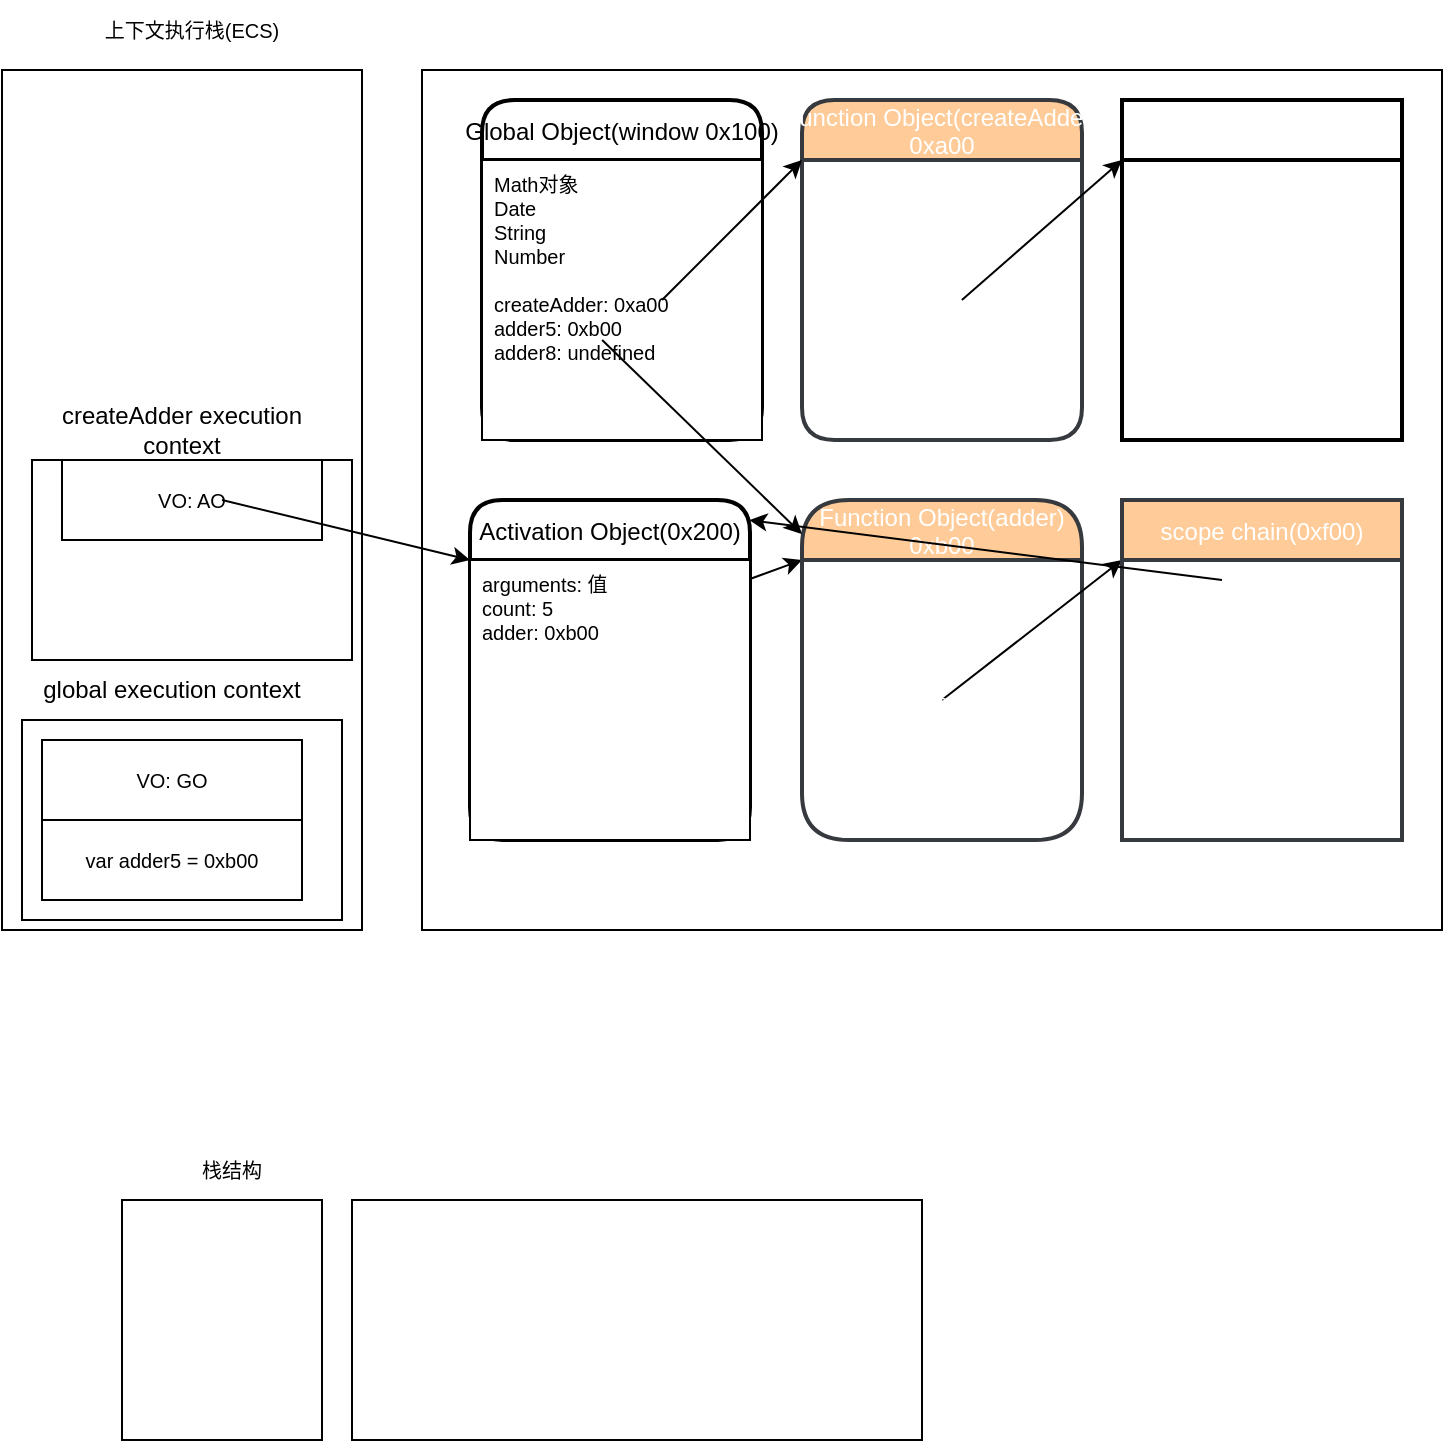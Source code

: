 <mxfile>
    <diagram id="uLGjIXd_daF9JAu25Qmv" name="第一次调用createAdder">
        <mxGraphModel dx="1019" dy="860" grid="1" gridSize="10" guides="1" tooltips="1" connect="1" arrows="1" fold="1" page="1" pageScale="1" pageWidth="827" pageHeight="1169" math="0" shadow="0">
            <root>
                <mxCell id="0"/>
                <mxCell id="1" parent="0"/>
                <mxCell id="2" value="" style="rounded=0;whiteSpace=wrap;html=1;" parent="1" vertex="1">
                    <mxGeometry x="40" y="155" width="180" height="430" as="geometry"/>
                </mxCell>
                <mxCell id="3" value="" style="rounded=0;whiteSpace=wrap;html=1;" parent="1" vertex="1">
                    <mxGeometry x="250" y="155" width="510" height="430" as="geometry"/>
                </mxCell>
                <mxCell id="14" value="Global Object(window 0x100)" style="swimlane;childLayout=stackLayout;horizontal=1;startSize=30;horizontalStack=0;rounded=1;fontSize=12;fontStyle=0;strokeWidth=2;resizeParent=0;resizeLast=1;shadow=0;dashed=0;align=center;arcSize=18;" parent="1" vertex="1">
                    <mxGeometry x="280" y="170" width="140" height="170" as="geometry"/>
                </mxCell>
                <mxCell id="15" value="Math对象&#10;Date&#10;String&#10;Number&#10;&#10;createAdder: 0xa00&#10;adder5: 0xb00&#10;adder8: undefined" style="align=left;spacingLeft=4;fontSize=10;verticalAlign=top;resizable=0;rotatable=0;part=1;" parent="14" vertex="1">
                    <mxGeometry y="30" width="140" height="140" as="geometry"/>
                </mxCell>
                <mxCell id="16" value="上下文执行栈(ECS)" style="text;html=1;align=center;verticalAlign=middle;whiteSpace=wrap;rounded=0;fontSize=10;" parent="1" vertex="1">
                    <mxGeometry x="90" y="120" width="90" height="30" as="geometry"/>
                </mxCell>
                <mxCell id="17" value="" style="rounded=0;whiteSpace=wrap;html=1;fontSize=10;" parent="1" vertex="1">
                    <mxGeometry x="50" y="480" width="160" height="100" as="geometry"/>
                </mxCell>
                <mxCell id="22" value="VO: GO" style="rounded=0;whiteSpace=wrap;html=1;fontSize=10;" parent="1" vertex="1">
                    <mxGeometry x="60" y="490" width="130" height="40" as="geometry"/>
                </mxCell>
                <mxCell id="ojZpSLEChP-QJi4USLrU-22" value="var adder5 = 0xb00" style="rounded=0;whiteSpace=wrap;html=1;fontSize=10;" parent="1" vertex="1">
                    <mxGeometry x="60" y="530" width="130" height="40" as="geometry"/>
                </mxCell>
                <mxCell id="27" value="Function Object(createAdder)&#10;0xa00" style="swimlane;childLayout=stackLayout;horizontal=1;startSize=30;horizontalStack=0;rounded=1;fontSize=12;fontStyle=0;strokeWidth=2;resizeParent=0;resizeLast=1;shadow=0;dashed=0;align=center;fillColor=#ffcc99;strokeColor=#36393d;arcSize=18;fontColor=#FFFFFF;" parent="1" vertex="1">
                    <mxGeometry x="440" y="170" width="140" height="170" as="geometry"/>
                </mxCell>
                <mxCell id="28" value="length&#10;name&#10;...&#10;&#10;&#10;[[scopes]]: 0xf00" style="align=left;strokeColor=none;fillColor=none;spacingLeft=4;fontSize=10;verticalAlign=top;resizable=0;rotatable=0;part=1;fontColor=#FFFFFF;" parent="27" vertex="1">
                    <mxGeometry y="30" width="140" height="140" as="geometry"/>
                </mxCell>
                <mxCell id="53" value="length&#10;name&#10;...&#10;&#10;&#10;[[scopes]]: 0xf00" style="align=left;strokeColor=none;fillColor=none;spacingLeft=4;fontSize=10;verticalAlign=top;resizable=0;rotatable=0;part=1;fontColor=#FFFFFF;" parent="27" vertex="1">
                    <mxGeometry y="170" width="140" as="geometry"/>
                </mxCell>
                <mxCell id="31" value="scope chain(0xf00)" style="swimlane;childLayout=stackLayout;horizontal=1;startSize=30;horizontalStack=0;rounded=1;fontSize=12;fontStyle=0;strokeWidth=2;resizeParent=0;resizeLast=1;shadow=0;dashed=0;align=center;arcSize=0;fontColor=#FFFFFF;" parent="1" vertex="1">
                    <mxGeometry x="600" y="170" width="140" height="170" as="geometry"/>
                </mxCell>
                <mxCell id="32" value="0: GO" style="align=left;strokeColor=none;fillColor=none;spacingLeft=4;fontSize=10;verticalAlign=top;resizable=0;rotatable=0;part=1;fontColor=#FFFFFF;" parent="31" vertex="1">
                    <mxGeometry y="30" width="140" height="140" as="geometry"/>
                </mxCell>
                <mxCell id="35" value="" style="endArrow=classic;html=1;entryX=0;entryY=0;entryDx=0;entryDy=0;exitX=0.643;exitY=0.5;exitDx=0;exitDy=0;exitPerimeter=0;fontColor=#FFFFFF;" parent="1" source="15" target="28" edge="1">
                    <mxGeometry width="50" height="50" relative="1" as="geometry">
                        <mxPoint x="440" y="450" as="sourcePoint"/>
                        <mxPoint x="490" y="400" as="targetPoint"/>
                    </mxGeometry>
                </mxCell>
                <mxCell id="36" value="" style="endArrow=classic;html=1;entryX=0;entryY=0;entryDx=0;entryDy=0;exitX=0.571;exitY=0.5;exitDx=0;exitDy=0;exitPerimeter=0;fontColor=#FFFFFF;" parent="1" source="28" edge="1">
                    <mxGeometry width="50" height="50" relative="1" as="geometry">
                        <mxPoint x="530.02" y="270" as="sourcePoint"/>
                        <mxPoint x="600" y="200" as="targetPoint"/>
                    </mxGeometry>
                </mxCell>
                <mxCell id="37" value="global execution context" style="text;html=1;align=center;verticalAlign=middle;whiteSpace=wrap;rounded=0;" parent="1" vertex="1">
                    <mxGeometry x="50" y="450" width="150" height="30" as="geometry"/>
                </mxCell>
                <mxCell id="39" value="createAdder execution context" style="text;html=1;align=center;verticalAlign=middle;whiteSpace=wrap;rounded=0;" parent="1" vertex="1">
                    <mxGeometry x="50" y="320" width="160" height="30" as="geometry"/>
                </mxCell>
                <mxCell id="40" value="" style="rounded=0;whiteSpace=wrap;html=1;fontSize=10;" parent="1" vertex="1">
                    <mxGeometry x="55" y="350" width="160" height="100" as="geometry"/>
                </mxCell>
                <mxCell id="41" value="VO: AO" style="rounded=0;whiteSpace=wrap;html=1;fontSize=10;" parent="1" vertex="1">
                    <mxGeometry x="70" y="350" width="130" height="40" as="geometry"/>
                </mxCell>
                <mxCell id="42" value="Activation Object(0x200)" style="swimlane;childLayout=stackLayout;horizontal=1;startSize=30;horizontalStack=0;rounded=1;fontSize=12;fontStyle=0;strokeWidth=2;resizeParent=0;resizeLast=1;shadow=0;dashed=0;align=center;arcSize=18;" parent="1" vertex="1">
                    <mxGeometry x="274" y="370" width="140" height="170" as="geometry"/>
                </mxCell>
                <mxCell id="49" value="" style="endArrow=classic;html=1;entryX=0;entryY=0;entryDx=0;entryDy=0;exitX=0.4;exitY=0.286;exitDx=0;exitDy=0;exitPerimeter=0;fontColor=#080808;" parent="42" source="43" edge="1">
                    <mxGeometry width="50" height="50" relative="1" as="geometry">
                        <mxPoint x="96.02" y="100" as="sourcePoint"/>
                        <mxPoint x="166" y="30" as="targetPoint"/>
                    </mxGeometry>
                </mxCell>
                <mxCell id="43" value="arguments: 值&#10;count: 5&#10;adder: 0xb00" style="align=left;spacingLeft=4;fontSize=10;verticalAlign=top;resizable=0;rotatable=0;part=1;" parent="42" vertex="1">
                    <mxGeometry y="30" width="140" height="140" as="geometry"/>
                </mxCell>
                <mxCell id="44" value="Function Object(adder)&#10;0xb00" style="swimlane;childLayout=stackLayout;horizontal=1;startSize=30;horizontalStack=0;rounded=1;fontSize=12;fontStyle=0;strokeWidth=2;resizeParent=0;resizeLast=1;shadow=0;dashed=0;align=center;fillColor=#ffcc99;strokeColor=#36393d;arcSize=26;fontColor=#FFFFFF;" parent="1" vertex="1">
                    <mxGeometry x="440" y="370" width="140" height="170" as="geometry"/>
                </mxCell>
                <mxCell id="48" value="" style="endArrow=classic;html=1;entryX=0;entryY=0;entryDx=0;entryDy=0;exitX=0.571;exitY=0.5;exitDx=0;exitDy=0;exitPerimeter=0;fontColor=#FFFFFF;" parent="44" target="47" edge="1">
                    <mxGeometry width="50" height="50" relative="1" as="geometry">
                        <mxPoint x="70.0" y="100" as="sourcePoint"/>
                        <mxPoint x="150.06" y="30" as="targetPoint"/>
                    </mxGeometry>
                </mxCell>
                <mxCell id="45" value="length&#10;name&#10;...&#10;&#10;&#10;[[scopes]]: 0xf00" style="align=left;strokeColor=none;fillColor=none;spacingLeft=4;fontSize=10;verticalAlign=top;resizable=0;rotatable=0;part=1;fontColor=#FFFFFF;" parent="44" vertex="1">
                    <mxGeometry y="30" width="140" height="140" as="geometry"/>
                </mxCell>
                <mxCell id="46" value="scope chain(0xf00)" style="swimlane;childLayout=stackLayout;horizontal=1;startSize=30;horizontalStack=0;rounded=1;fontSize=12;fontStyle=0;strokeWidth=2;resizeParent=0;resizeLast=1;shadow=0;dashed=0;align=center;fillColor=#ffcc99;strokeColor=#36393d;arcSize=0;fontColor=#FFFFFF;" parent="1" vertex="1">
                    <mxGeometry x="600" y="370" width="140" height="170" as="geometry"/>
                </mxCell>
                <mxCell id="47" value="0: AO: 0x200&#10;1: GO: 0x100" style="align=left;strokeColor=none;fillColor=none;spacingLeft=4;fontSize=10;verticalAlign=top;resizable=0;rotatable=0;part=1;fontColor=#FFFFFF;" parent="46" vertex="1">
                    <mxGeometry y="30" width="140" height="140" as="geometry"/>
                </mxCell>
                <mxCell id="50" value="" style="endArrow=classic;html=1;entryX=0.997;entryY=0.059;entryDx=0;entryDy=0;exitX=0.571;exitY=0.5;exitDx=0;exitDy=0;exitPerimeter=0;entryPerimeter=0;fontColor=#FFFFFF;" parent="1" target="42" edge="1">
                    <mxGeometry width="50" height="50" relative="1" as="geometry">
                        <mxPoint x="650" y="410" as="sourcePoint"/>
                        <mxPoint x="740" y="340" as="targetPoint"/>
                    </mxGeometry>
                </mxCell>
                <mxCell id="51" value="" style="endArrow=classic;html=1;entryX=0;entryY=0;entryDx=0;entryDy=0;exitX=0.4;exitY=0.286;exitDx=0;exitDy=0;exitPerimeter=0;fontColor=#080808;" parent="1" target="43" edge="1">
                    <mxGeometry width="50" height="50" relative="1" as="geometry">
                        <mxPoint x="150" y="370.0" as="sourcePoint"/>
                        <mxPoint x="260" y="329.96" as="targetPoint"/>
                    </mxGeometry>
                </mxCell>
                <mxCell id="52" value="" style="endArrow=classic;html=1;exitX=0.429;exitY=0.643;exitDx=0;exitDy=0;exitPerimeter=0;fontColor=#080808;" parent="1" source="15" target="44" edge="1">
                    <mxGeometry width="50" height="50" relative="1" as="geometry">
                        <mxPoint x="360" y="290" as="sourcePoint"/>
                        <mxPoint x="429.98" y="220" as="targetPoint"/>
                    </mxGeometry>
                </mxCell>
                <mxCell id="54" value="" style="rounded=0;whiteSpace=wrap;html=1;" vertex="1" parent="1">
                    <mxGeometry x="100" y="720" width="100" height="120" as="geometry"/>
                </mxCell>
                <mxCell id="56" value="" style="rounded=0;whiteSpace=wrap;html=1;" vertex="1" parent="1">
                    <mxGeometry x="215" y="720" width="285" height="120" as="geometry"/>
                </mxCell>
                <mxCell id="57" value="栈结构" style="text;html=1;align=center;verticalAlign=middle;whiteSpace=wrap;rounded=0;fontSize=10;" vertex="1" parent="1">
                    <mxGeometry x="110" y="690" width="90" height="30" as="geometry"/>
                </mxCell>
                <mxCell id="58" value="堆结构" style="text;html=1;align=center;verticalAlign=middle;resizable=0;points=[];autosize=1;strokeColor=none;fillColor=none;fontColor=#FFFFFF;" vertex="1" parent="1">
                    <mxGeometry x="325" y="700" width="50" height="20" as="geometry"/>
                </mxCell>
            </root>
        </mxGraphModel>
    </diagram>
    <diagram name="调用createAdder完成" id="d71PNtZi-C5DhMlJVRgf">
        <mxGraphModel dx="786" dy="462" grid="1" gridSize="10" guides="1" tooltips="1" connect="1" arrows="1" fold="1" page="1" pageScale="1" pageWidth="827" pageHeight="1169" math="0" shadow="0">
            <root>
                <mxCell id="Z9lB0SXn3vbgjqZ5-MK4-0"/>
                <mxCell id="Z9lB0SXn3vbgjqZ5-MK4-1" parent="Z9lB0SXn3vbgjqZ5-MK4-0"/>
                <mxCell id="Z9lB0SXn3vbgjqZ5-MK4-2" value="" style="rounded=0;whiteSpace=wrap;html=1;" parent="Z9lB0SXn3vbgjqZ5-MK4-1" vertex="1">
                    <mxGeometry x="40" y="305" width="180" height="430" as="geometry"/>
                </mxCell>
                <mxCell id="Z9lB0SXn3vbgjqZ5-MK4-3" value="" style="rounded=0;whiteSpace=wrap;html=1;fillColor=#f5f5f5;strokeColor=#666666;fontColor=#333333;" parent="Z9lB0SXn3vbgjqZ5-MK4-1" vertex="1">
                    <mxGeometry x="250" y="155" width="510" height="605" as="geometry"/>
                </mxCell>
                <mxCell id="Z9lB0SXn3vbgjqZ5-MK4-4" value="Global Object(window 0x100)" style="swimlane;childLayout=stackLayout;horizontal=1;startSize=30;horizontalStack=0;rounded=1;fontSize=12;fontStyle=0;strokeWidth=2;resizeParent=0;resizeLast=1;shadow=0;dashed=0;align=center;fillColor=#ffcc99;strokeColor=#36393d;arcSize=18;" parent="Z9lB0SXn3vbgjqZ5-MK4-1" vertex="1">
                    <mxGeometry x="280" y="170" width="140" height="170" as="geometry"/>
                </mxCell>
                <mxCell id="Z9lB0SXn3vbgjqZ5-MK4-5" value="Math对象&#10;Date&#10;String&#10;Number&#10;&#10;createAdder: 0xa00&#10;adder5: 0xb00&#10;adder8: undefined" style="align=left;strokeColor=none;fillColor=none;spacingLeft=4;fontSize=10;verticalAlign=top;resizable=0;rotatable=0;part=1;" parent="Z9lB0SXn3vbgjqZ5-MK4-4" vertex="1">
                    <mxGeometry y="30" width="140" height="140" as="geometry"/>
                </mxCell>
                <mxCell id="Z9lB0SXn3vbgjqZ5-MK4-6" value="上下文执行栈(ECS)" style="text;html=1;strokeColor=none;fillColor=none;align=center;verticalAlign=middle;whiteSpace=wrap;rounded=0;fontSize=10;" parent="Z9lB0SXn3vbgjqZ5-MK4-1" vertex="1">
                    <mxGeometry x="90" y="270" width="90" height="30" as="geometry"/>
                </mxCell>
                <mxCell id="Z9lB0SXn3vbgjqZ5-MK4-7" value="" style="rounded=0;whiteSpace=wrap;html=1;fontSize=10;" parent="Z9lB0SXn3vbgjqZ5-MK4-1" vertex="1">
                    <mxGeometry x="50" y="630" width="160" height="100" as="geometry"/>
                </mxCell>
                <mxCell id="Z9lB0SXn3vbgjqZ5-MK4-8" value="VO: GO" style="rounded=0;whiteSpace=wrap;html=1;fontSize=10;fillColor=#dae8fc;strokeColor=#6c8ebf;" parent="Z9lB0SXn3vbgjqZ5-MK4-1" vertex="1">
                    <mxGeometry x="60" y="640" width="130" height="40" as="geometry"/>
                </mxCell>
                <mxCell id="Z9lB0SXn3vbgjqZ5-MK4-9" value="var adder5 = 0xb00" style="rounded=0;whiteSpace=wrap;html=1;fontSize=10;fillColor=#d5e8d4;strokeColor=#82b366;" parent="Z9lB0SXn3vbgjqZ5-MK4-1" vertex="1">
                    <mxGeometry x="60" y="680" width="130" height="40" as="geometry"/>
                </mxCell>
                <mxCell id="Z9lB0SXn3vbgjqZ5-MK4-10" value="Function Object(createAdder)&#10;0xa00" style="swimlane;childLayout=stackLayout;horizontal=1;startSize=30;horizontalStack=0;rounded=1;fontSize=12;fontStyle=0;strokeWidth=2;resizeParent=0;resizeLast=1;shadow=0;dashed=0;align=center;fillColor=#ffcc99;strokeColor=#36393d;arcSize=18;" parent="Z9lB0SXn3vbgjqZ5-MK4-1" vertex="1">
                    <mxGeometry x="440" y="170" width="140" height="170" as="geometry"/>
                </mxCell>
                <mxCell id="Z9lB0SXn3vbgjqZ5-MK4-11" value="length&#10;name&#10;...&#10;&#10;&#10;[[scopes]]: 0xf00" style="align=left;strokeColor=none;fillColor=none;spacingLeft=4;fontSize=10;verticalAlign=top;resizable=0;rotatable=0;part=1;" parent="Z9lB0SXn3vbgjqZ5-MK4-10" vertex="1">
                    <mxGeometry y="30" width="140" height="140" as="geometry"/>
                </mxCell>
                <mxCell id="Z9lB0SXn3vbgjqZ5-MK4-12" value="scope chain(0xf00)" style="swimlane;childLayout=stackLayout;horizontal=1;startSize=30;horizontalStack=0;rounded=1;fontSize=12;fontStyle=0;strokeWidth=2;resizeParent=0;resizeLast=1;shadow=0;dashed=0;align=center;fillColor=#ffcc99;strokeColor=#36393d;arcSize=0;" parent="Z9lB0SXn3vbgjqZ5-MK4-1" vertex="1">
                    <mxGeometry x="600" y="170" width="140" height="170" as="geometry"/>
                </mxCell>
                <mxCell id="Z9lB0SXn3vbgjqZ5-MK4-13" value="0: GO" style="align=left;strokeColor=none;fillColor=none;spacingLeft=4;fontSize=10;verticalAlign=top;resizable=0;rotatable=0;part=1;" parent="Z9lB0SXn3vbgjqZ5-MK4-12" vertex="1">
                    <mxGeometry y="30" width="140" height="140" as="geometry"/>
                </mxCell>
                <mxCell id="Z9lB0SXn3vbgjqZ5-MK4-14" value="" style="endArrow=classic;html=1;entryX=0;entryY=0;entryDx=0;entryDy=0;exitX=0.643;exitY=0.5;exitDx=0;exitDy=0;exitPerimeter=0;" parent="Z9lB0SXn3vbgjqZ5-MK4-1" source="Z9lB0SXn3vbgjqZ5-MK4-5" target="Z9lB0SXn3vbgjqZ5-MK4-11" edge="1">
                    <mxGeometry width="50" height="50" relative="1" as="geometry">
                        <mxPoint x="440" y="450" as="sourcePoint"/>
                        <mxPoint x="490" y="400" as="targetPoint"/>
                    </mxGeometry>
                </mxCell>
                <mxCell id="Z9lB0SXn3vbgjqZ5-MK4-15" value="" style="endArrow=classic;html=1;entryX=0;entryY=0;entryDx=0;entryDy=0;exitX=0.571;exitY=0.5;exitDx=0;exitDy=0;exitPerimeter=0;" parent="Z9lB0SXn3vbgjqZ5-MK4-1" source="Z9lB0SXn3vbgjqZ5-MK4-11" edge="1">
                    <mxGeometry width="50" height="50" relative="1" as="geometry">
                        <mxPoint x="530.02" y="270" as="sourcePoint"/>
                        <mxPoint x="600" y="200" as="targetPoint"/>
                    </mxGeometry>
                </mxCell>
                <mxCell id="Z9lB0SXn3vbgjqZ5-MK4-16" value="global execution context" style="text;html=1;strokeColor=none;fillColor=none;align=center;verticalAlign=middle;whiteSpace=wrap;rounded=0;" parent="Z9lB0SXn3vbgjqZ5-MK4-1" vertex="1">
                    <mxGeometry x="50" y="600" width="150" height="30" as="geometry"/>
                </mxCell>
                <mxCell id="Z9lB0SXn3vbgjqZ5-MK4-20" value="Activation Object(0x200)" style="swimlane;childLayout=stackLayout;horizontal=1;startSize=30;horizontalStack=0;rounded=1;fontSize=12;fontStyle=0;strokeWidth=2;resizeParent=0;resizeLast=1;shadow=0;dashed=0;align=center;fillColor=#ffcc99;strokeColor=#36393d;arcSize=18;" parent="Z9lB0SXn3vbgjqZ5-MK4-1" vertex="1">
                    <mxGeometry x="274" y="370" width="140" height="170" as="geometry"/>
                </mxCell>
                <mxCell id="Z9lB0SXn3vbgjqZ5-MK4-21" value="" style="endArrow=classic;html=1;entryX=0;entryY=0;entryDx=0;entryDy=0;exitX=0.4;exitY=0.286;exitDx=0;exitDy=0;exitPerimeter=0;" parent="Z9lB0SXn3vbgjqZ5-MK4-20" source="Z9lB0SXn3vbgjqZ5-MK4-22" edge="1">
                    <mxGeometry width="50" height="50" relative="1" as="geometry">
                        <mxPoint x="96.02" y="100" as="sourcePoint"/>
                        <mxPoint x="166" y="30" as="targetPoint"/>
                    </mxGeometry>
                </mxCell>
                <mxCell id="Z9lB0SXn3vbgjqZ5-MK4-22" value="arguments: 值&#10;count: 5&#10;adder: 0xb00" style="align=left;strokeColor=none;fillColor=none;spacingLeft=4;fontSize=10;verticalAlign=top;resizable=0;rotatable=0;part=1;" parent="Z9lB0SXn3vbgjqZ5-MK4-20" vertex="1">
                    <mxGeometry y="30" width="140" height="140" as="geometry"/>
                </mxCell>
                <mxCell id="Z9lB0SXn3vbgjqZ5-MK4-23" value="Function Object(adder)&#10;0xb00" style="swimlane;childLayout=stackLayout;horizontal=1;startSize=30;horizontalStack=0;rounded=1;fontSize=12;fontStyle=0;strokeWidth=2;resizeParent=0;resizeLast=1;shadow=0;dashed=0;align=center;fillColor=#ffcc99;strokeColor=#36393d;arcSize=26;" parent="Z9lB0SXn3vbgjqZ5-MK4-1" vertex="1">
                    <mxGeometry x="440" y="370" width="140" height="170" as="geometry"/>
                </mxCell>
                <mxCell id="Z9lB0SXn3vbgjqZ5-MK4-24" value="" style="endArrow=classic;html=1;entryX=0;entryY=0;entryDx=0;entryDy=0;exitX=0.571;exitY=0.5;exitDx=0;exitDy=0;exitPerimeter=0;" parent="Z9lB0SXn3vbgjqZ5-MK4-23" target="Z9lB0SXn3vbgjqZ5-MK4-27" edge="1">
                    <mxGeometry width="50" height="50" relative="1" as="geometry">
                        <mxPoint x="70.0" y="100" as="sourcePoint"/>
                        <mxPoint x="150.06" y="30" as="targetPoint"/>
                    </mxGeometry>
                </mxCell>
                <mxCell id="Z9lB0SXn3vbgjqZ5-MK4-25" value="length&#10;name&#10;...&#10;&#10;&#10;[[scopes]]: 0xf00" style="align=left;strokeColor=none;fillColor=none;spacingLeft=4;fontSize=10;verticalAlign=top;resizable=0;rotatable=0;part=1;" parent="Z9lB0SXn3vbgjqZ5-MK4-23" vertex="1">
                    <mxGeometry y="30" width="140" height="140" as="geometry"/>
                </mxCell>
                <mxCell id="Z9lB0SXn3vbgjqZ5-MK4-26" value="scope chain(0xf00)" style="swimlane;childLayout=stackLayout;horizontal=1;startSize=30;horizontalStack=0;rounded=1;fontSize=12;fontStyle=0;strokeWidth=2;resizeParent=0;resizeLast=1;shadow=0;dashed=0;align=center;fillColor=#ffcc99;strokeColor=#36393d;arcSize=0;" parent="Z9lB0SXn3vbgjqZ5-MK4-1" vertex="1">
                    <mxGeometry x="600" y="370" width="140" height="170" as="geometry"/>
                </mxCell>
                <mxCell id="Z9lB0SXn3vbgjqZ5-MK4-27" value="0: AO: 0x200&#10;1: GO: 0x100" style="align=left;strokeColor=none;fillColor=none;spacingLeft=4;fontSize=10;verticalAlign=top;resizable=0;rotatable=0;part=1;" parent="Z9lB0SXn3vbgjqZ5-MK4-26" vertex="1">
                    <mxGeometry y="30" width="140" height="140" as="geometry"/>
                </mxCell>
                <mxCell id="Z9lB0SXn3vbgjqZ5-MK4-28" value="" style="endArrow=classic;html=1;entryX=0.997;entryY=0.059;entryDx=0;entryDy=0;exitX=0.571;exitY=0.5;exitDx=0;exitDy=0;exitPerimeter=0;entryPerimeter=0;" parent="Z9lB0SXn3vbgjqZ5-MK4-1" target="Z9lB0SXn3vbgjqZ5-MK4-20" edge="1">
                    <mxGeometry width="50" height="50" relative="1" as="geometry">
                        <mxPoint x="650" y="410" as="sourcePoint"/>
                        <mxPoint x="740" y="340" as="targetPoint"/>
                    </mxGeometry>
                </mxCell>
                <mxCell id="Z9lB0SXn3vbgjqZ5-MK4-30" value="" style="endArrow=classic;html=1;exitX=0.429;exitY=0.643;exitDx=0;exitDy=0;exitPerimeter=0;" parent="Z9lB0SXn3vbgjqZ5-MK4-1" source="Z9lB0SXn3vbgjqZ5-MK4-5" target="Z9lB0SXn3vbgjqZ5-MK4-23" edge="1">
                    <mxGeometry width="50" height="50" relative="1" as="geometry">
                        <mxPoint x="360" y="290" as="sourcePoint"/>
                        <mxPoint x="429.98" y="220" as="targetPoint"/>
                    </mxGeometry>
                </mxCell>
                <mxCell id="Z9lB0SXn3vbgjqZ5-MK4-31" value="" style="rounded=0;whiteSpace=wrap;html=1;fontSize=10;" parent="Z9lB0SXn3vbgjqZ5-MK4-1" vertex="1">
                    <mxGeometry x="55" y="490" width="160" height="100" as="geometry"/>
                </mxCell>
                <mxCell id="Z9lB0SXn3vbgjqZ5-MK4-32" value="adder5 execution context" style="text;html=1;strokeColor=none;fillColor=none;align=center;verticalAlign=middle;whiteSpace=wrap;rounded=0;" parent="Z9lB0SXn3vbgjqZ5-MK4-1" vertex="1">
                    <mxGeometry x="60" y="450" width="150" height="30" as="geometry"/>
                </mxCell>
                <mxCell id="Z9lB0SXn3vbgjqZ5-MK4-33" value="VO: AO&lt;br&gt;scope chain: [AO, GO]" style="rounded=0;whiteSpace=wrap;html=1;fontSize=10;fillColor=#dae8fc;strokeColor=#6c8ebf;" parent="Z9lB0SXn3vbgjqZ5-MK4-1" vertex="1">
                    <mxGeometry x="70" y="490" width="130" height="40" as="geometry"/>
                </mxCell>
                <mxCell id="Z9lB0SXn3vbgjqZ5-MK4-35" value="Activation Object(0x300)" style="swimlane;childLayout=stackLayout;horizontal=1;startSize=30;horizontalStack=0;rounded=1;fontSize=12;fontStyle=0;strokeWidth=2;resizeParent=0;resizeLast=1;shadow=0;dashed=0;align=center;fillColor=#ffcc99;strokeColor=#36393d;arcSize=22;" parent="Z9lB0SXn3vbgjqZ5-MK4-1" vertex="1">
                    <mxGeometry x="280" y="560" width="140" height="170" as="geometry"/>
                </mxCell>
                <mxCell id="Z9lB0SXn3vbgjqZ5-MK4-37" value="arguments: 值&#10;num: 100" style="align=left;strokeColor=none;fillColor=none;spacingLeft=4;fontSize=10;verticalAlign=top;resizable=0;rotatable=0;part=1;" parent="Z9lB0SXn3vbgjqZ5-MK4-35" vertex="1">
                    <mxGeometry y="30" width="140" height="140" as="geometry"/>
                </mxCell>
                <mxCell id="Z9lB0SXn3vbgjqZ5-MK4-38" value="5 + 100" style="rounded=0;whiteSpace=wrap;html=1;fontSize=10;fillColor=#d5e8d4;strokeColor=#82b366;" parent="Z9lB0SXn3vbgjqZ5-MK4-1" vertex="1">
                    <mxGeometry x="70" y="530" width="130" height="40" as="geometry"/>
                </mxCell>
            </root>
        </mxGraphModel>
    </diagram>
    <diagram name="内部adder执行完成" id="-HvT800K83DOkvHYuETx">
        <mxGraphModel dx="786" dy="462" grid="1" gridSize="10" guides="1" tooltips="1" connect="1" arrows="1" fold="1" page="1" pageScale="1" pageWidth="827" pageHeight="1169" math="0" shadow="0">
            <root>
                <mxCell id="6tX-nENttijxk0GGNf23-0"/>
                <mxCell id="6tX-nENttijxk0GGNf23-1" parent="6tX-nENttijxk0GGNf23-0"/>
                <mxCell id="6tX-nENttijxk0GGNf23-2" value="" style="rounded=0;whiteSpace=wrap;html=1;" parent="6tX-nENttijxk0GGNf23-1" vertex="1">
                    <mxGeometry x="40" y="305" width="180" height="430" as="geometry"/>
                </mxCell>
                <mxCell id="6tX-nENttijxk0GGNf23-3" value="" style="rounded=0;whiteSpace=wrap;html=1;fillColor=#f5f5f5;strokeColor=#666666;fontColor=#333333;" parent="6tX-nENttijxk0GGNf23-1" vertex="1">
                    <mxGeometry x="250" y="155" width="510" height="605" as="geometry"/>
                </mxCell>
                <mxCell id="6tX-nENttijxk0GGNf23-4" value="Global Object(window 0x100)" style="swimlane;childLayout=stackLayout;horizontal=1;startSize=30;horizontalStack=0;rounded=1;fontSize=12;fontStyle=0;strokeWidth=2;resizeParent=0;resizeLast=1;shadow=0;dashed=0;align=center;fillColor=#ffcc99;strokeColor=#36393d;arcSize=18;" parent="6tX-nENttijxk0GGNf23-1" vertex="1">
                    <mxGeometry x="280" y="170" width="140" height="170" as="geometry"/>
                </mxCell>
                <mxCell id="6tX-nENttijxk0GGNf23-5" value="Math对象&#10;Date&#10;String&#10;Number&#10;&#10;createAdder: 0xa00&#10;adder5: 0xb00&#10;adder8: undefined" style="align=left;strokeColor=none;fillColor=none;spacingLeft=4;fontSize=10;verticalAlign=top;resizable=0;rotatable=0;part=1;" parent="6tX-nENttijxk0GGNf23-4" vertex="1">
                    <mxGeometry y="30" width="140" height="140" as="geometry"/>
                </mxCell>
                <mxCell id="6tX-nENttijxk0GGNf23-6" value="上下文执行栈(ECS)" style="text;html=1;strokeColor=none;fillColor=none;align=center;verticalAlign=middle;whiteSpace=wrap;rounded=0;fontSize=10;" parent="6tX-nENttijxk0GGNf23-1" vertex="1">
                    <mxGeometry x="90" y="270" width="90" height="30" as="geometry"/>
                </mxCell>
                <mxCell id="6tX-nENttijxk0GGNf23-7" value="" style="rounded=0;whiteSpace=wrap;html=1;fontSize=10;" parent="6tX-nENttijxk0GGNf23-1" vertex="1">
                    <mxGeometry x="50" y="630" width="160" height="100" as="geometry"/>
                </mxCell>
                <mxCell id="6tX-nENttijxk0GGNf23-8" value="VO: GO" style="rounded=0;whiteSpace=wrap;html=1;fontSize=10;fillColor=#dae8fc;strokeColor=#6c8ebf;" parent="6tX-nENttijxk0GGNf23-1" vertex="1">
                    <mxGeometry x="60" y="640" width="130" height="40" as="geometry"/>
                </mxCell>
                <mxCell id="6tX-nENttijxk0GGNf23-9" value="var adder5 = 0xb00" style="rounded=0;whiteSpace=wrap;html=1;fontSize=10;fillColor=#d5e8d4;strokeColor=#82b366;" parent="6tX-nENttijxk0GGNf23-1" vertex="1">
                    <mxGeometry x="60" y="680" width="130" height="40" as="geometry"/>
                </mxCell>
                <mxCell id="6tX-nENttijxk0GGNf23-10" value="Function Object(createAdder)&#10;0xa00" style="swimlane;childLayout=stackLayout;horizontal=1;startSize=30;horizontalStack=0;rounded=1;fontSize=12;fontStyle=0;strokeWidth=2;resizeParent=0;resizeLast=1;shadow=0;dashed=0;align=center;fillColor=#ffcc99;strokeColor=#36393d;arcSize=18;" parent="6tX-nENttijxk0GGNf23-1" vertex="1">
                    <mxGeometry x="440" y="170" width="140" height="170" as="geometry"/>
                </mxCell>
                <mxCell id="6tX-nENttijxk0GGNf23-11" value="length&#10;name&#10;...&#10;&#10;&#10;[[scopes]]: 0xf00" style="align=left;strokeColor=none;fillColor=none;spacingLeft=4;fontSize=10;verticalAlign=top;resizable=0;rotatable=0;part=1;" parent="6tX-nENttijxk0GGNf23-10" vertex="1">
                    <mxGeometry y="30" width="140" height="140" as="geometry"/>
                </mxCell>
                <mxCell id="6tX-nENttijxk0GGNf23-12" value="scope chain(0xf00)" style="swimlane;childLayout=stackLayout;horizontal=1;startSize=30;horizontalStack=0;rounded=1;fontSize=12;fontStyle=0;strokeWidth=2;resizeParent=0;resizeLast=1;shadow=0;dashed=0;align=center;fillColor=#ffcc99;strokeColor=#36393d;arcSize=0;" parent="6tX-nENttijxk0GGNf23-1" vertex="1">
                    <mxGeometry x="600" y="170" width="140" height="170" as="geometry"/>
                </mxCell>
                <mxCell id="6tX-nENttijxk0GGNf23-13" value="0: GO" style="align=left;strokeColor=none;fillColor=none;spacingLeft=4;fontSize=10;verticalAlign=top;resizable=0;rotatable=0;part=1;" parent="6tX-nENttijxk0GGNf23-12" vertex="1">
                    <mxGeometry y="30" width="140" height="140" as="geometry"/>
                </mxCell>
                <mxCell id="6tX-nENttijxk0GGNf23-14" value="" style="endArrow=classic;html=1;entryX=0;entryY=0;entryDx=0;entryDy=0;exitX=0.643;exitY=0.5;exitDx=0;exitDy=0;exitPerimeter=0;" parent="6tX-nENttijxk0GGNf23-1" source="6tX-nENttijxk0GGNf23-5" target="6tX-nENttijxk0GGNf23-11" edge="1">
                    <mxGeometry width="50" height="50" relative="1" as="geometry">
                        <mxPoint x="440" y="450" as="sourcePoint"/>
                        <mxPoint x="490" y="400" as="targetPoint"/>
                    </mxGeometry>
                </mxCell>
                <mxCell id="6tX-nENttijxk0GGNf23-15" value="" style="endArrow=classic;html=1;entryX=0;entryY=0;entryDx=0;entryDy=0;exitX=0.571;exitY=0.5;exitDx=0;exitDy=0;exitPerimeter=0;" parent="6tX-nENttijxk0GGNf23-1" source="6tX-nENttijxk0GGNf23-11" edge="1">
                    <mxGeometry width="50" height="50" relative="1" as="geometry">
                        <mxPoint x="530.02" y="270" as="sourcePoint"/>
                        <mxPoint x="600" y="200" as="targetPoint"/>
                    </mxGeometry>
                </mxCell>
                <mxCell id="6tX-nENttijxk0GGNf23-16" value="global execution context" style="text;html=1;strokeColor=none;fillColor=none;align=center;verticalAlign=middle;whiteSpace=wrap;rounded=0;" parent="6tX-nENttijxk0GGNf23-1" vertex="1">
                    <mxGeometry x="50" y="600" width="150" height="30" as="geometry"/>
                </mxCell>
                <mxCell id="6tX-nENttijxk0GGNf23-17" value="Activation Object(0x200)" style="swimlane;childLayout=stackLayout;horizontal=1;startSize=30;horizontalStack=0;rounded=1;fontSize=12;fontStyle=0;strokeWidth=2;resizeParent=0;resizeLast=1;shadow=0;dashed=0;align=center;fillColor=#ffcc99;strokeColor=#36393d;arcSize=18;" parent="6tX-nENttijxk0GGNf23-1" vertex="1">
                    <mxGeometry x="274" y="370" width="140" height="170" as="geometry"/>
                </mxCell>
                <mxCell id="6tX-nENttijxk0GGNf23-18" value="" style="endArrow=classic;html=1;entryX=0;entryY=0;entryDx=0;entryDy=0;exitX=0.4;exitY=0.286;exitDx=0;exitDy=0;exitPerimeter=0;" parent="6tX-nENttijxk0GGNf23-17" source="6tX-nENttijxk0GGNf23-19" edge="1">
                    <mxGeometry width="50" height="50" relative="1" as="geometry">
                        <mxPoint x="96.02" y="100" as="sourcePoint"/>
                        <mxPoint x="166" y="30" as="targetPoint"/>
                    </mxGeometry>
                </mxCell>
                <mxCell id="6tX-nENttijxk0GGNf23-19" value="arguments: 值&#10;count: 5&#10;adder: 0xb00" style="align=left;strokeColor=none;fillColor=none;spacingLeft=4;fontSize=10;verticalAlign=top;resizable=0;rotatable=0;part=1;" parent="6tX-nENttijxk0GGNf23-17" vertex="1">
                    <mxGeometry y="30" width="140" height="140" as="geometry"/>
                </mxCell>
                <mxCell id="6tX-nENttijxk0GGNf23-20" value="Function Object(adder)&#10;0xb00" style="swimlane;childLayout=stackLayout;horizontal=1;startSize=30;horizontalStack=0;rounded=1;fontSize=12;fontStyle=0;strokeWidth=2;resizeParent=0;resizeLast=1;shadow=0;dashed=0;align=center;fillColor=#ffcc99;strokeColor=#36393d;arcSize=26;" parent="6tX-nENttijxk0GGNf23-1" vertex="1">
                    <mxGeometry x="440" y="370" width="140" height="170" as="geometry"/>
                </mxCell>
                <mxCell id="6tX-nENttijxk0GGNf23-21" value="" style="endArrow=classic;html=1;entryX=0;entryY=0;entryDx=0;entryDy=0;exitX=0.571;exitY=0.5;exitDx=0;exitDy=0;exitPerimeter=0;" parent="6tX-nENttijxk0GGNf23-20" target="6tX-nENttijxk0GGNf23-24" edge="1">
                    <mxGeometry width="50" height="50" relative="1" as="geometry">
                        <mxPoint x="70.0" y="100" as="sourcePoint"/>
                        <mxPoint x="150.06" y="30" as="targetPoint"/>
                    </mxGeometry>
                </mxCell>
                <mxCell id="6tX-nENttijxk0GGNf23-22" value="length&#10;name&#10;...&#10;&#10;&#10;[[scopes]]: 0xf00" style="align=left;strokeColor=none;fillColor=none;spacingLeft=4;fontSize=10;verticalAlign=top;resizable=0;rotatable=0;part=1;" parent="6tX-nENttijxk0GGNf23-20" vertex="1">
                    <mxGeometry y="30" width="140" height="140" as="geometry"/>
                </mxCell>
                <mxCell id="6tX-nENttijxk0GGNf23-23" value="scope chain(0xf00)" style="swimlane;childLayout=stackLayout;horizontal=1;startSize=30;horizontalStack=0;rounded=1;fontSize=12;fontStyle=0;strokeWidth=2;resizeParent=0;resizeLast=1;shadow=0;dashed=0;align=center;fillColor=#ffcc99;strokeColor=#36393d;arcSize=0;" parent="6tX-nENttijxk0GGNf23-1" vertex="1">
                    <mxGeometry x="600" y="370" width="140" height="170" as="geometry"/>
                </mxCell>
                <mxCell id="6tX-nENttijxk0GGNf23-24" value="0: AO: 0x200&#10;1: GO: 0x100" style="align=left;strokeColor=none;fillColor=none;spacingLeft=4;fontSize=10;verticalAlign=top;resizable=0;rotatable=0;part=1;" parent="6tX-nENttijxk0GGNf23-23" vertex="1">
                    <mxGeometry y="30" width="140" height="140" as="geometry"/>
                </mxCell>
                <mxCell id="6tX-nENttijxk0GGNf23-25" value="" style="endArrow=classic;html=1;entryX=0.997;entryY=0.059;entryDx=0;entryDy=0;exitX=0.571;exitY=0.5;exitDx=0;exitDy=0;exitPerimeter=0;entryPerimeter=0;" parent="6tX-nENttijxk0GGNf23-1" target="6tX-nENttijxk0GGNf23-17" edge="1">
                    <mxGeometry width="50" height="50" relative="1" as="geometry">
                        <mxPoint x="650" y="410" as="sourcePoint"/>
                        <mxPoint x="740" y="340" as="targetPoint"/>
                    </mxGeometry>
                </mxCell>
                <mxCell id="6tX-nENttijxk0GGNf23-26" value="" style="endArrow=classic;html=1;exitX=0.429;exitY=0.643;exitDx=0;exitDy=0;exitPerimeter=0;" parent="6tX-nENttijxk0GGNf23-1" source="6tX-nENttijxk0GGNf23-5" target="6tX-nENttijxk0GGNf23-20" edge="1">
                    <mxGeometry width="50" height="50" relative="1" as="geometry">
                        <mxPoint x="360" y="290" as="sourcePoint"/>
                        <mxPoint x="429.98" y="220" as="targetPoint"/>
                    </mxGeometry>
                </mxCell>
            </root>
        </mxGraphModel>
    </diagram>
    <diagram name="第二次执行createAdder" id="qKXkjOtJQznu6CI3bDYL">
        <mxGraphModel dx="786" dy="462" grid="1" gridSize="10" guides="1" tooltips="1" connect="1" arrows="1" fold="1" page="1" pageScale="1" pageWidth="827" pageHeight="1169" math="0" shadow="0">
            <root>
                <mxCell id="Rl_GWwNkA-UyZCNdpOtO-0"/>
                <mxCell id="Rl_GWwNkA-UyZCNdpOtO-1" parent="Rl_GWwNkA-UyZCNdpOtO-0"/>
                <mxCell id="Rl_GWwNkA-UyZCNdpOtO-2" value="" style="rounded=0;whiteSpace=wrap;html=1;" parent="Rl_GWwNkA-UyZCNdpOtO-1" vertex="1">
                    <mxGeometry x="40" y="305" width="180" height="430" as="geometry"/>
                </mxCell>
                <mxCell id="Rl_GWwNkA-UyZCNdpOtO-3" value="" style="rounded=0;whiteSpace=wrap;html=1;fillColor=#f5f5f5;strokeColor=#666666;fontColor=#333333;" parent="Rl_GWwNkA-UyZCNdpOtO-1" vertex="1">
                    <mxGeometry x="250" y="155" width="510" height="605" as="geometry"/>
                </mxCell>
                <mxCell id="Rl_GWwNkA-UyZCNdpOtO-4" value="Global Object(window 0x100)" style="swimlane;childLayout=stackLayout;horizontal=1;startSize=30;horizontalStack=0;rounded=1;fontSize=12;fontStyle=0;strokeWidth=2;resizeParent=0;resizeLast=1;shadow=0;dashed=0;align=center;fillColor=#ffcc99;strokeColor=#36393d;arcSize=18;" parent="Rl_GWwNkA-UyZCNdpOtO-1" vertex="1">
                    <mxGeometry x="280" y="170" width="140" height="170" as="geometry"/>
                </mxCell>
                <mxCell id="Rl_GWwNkA-UyZCNdpOtO-43" value="" style="endArrow=classic;html=1;exitX=0.429;exitY=0.714;exitDx=0;exitDy=0;exitPerimeter=0;" parent="Rl_GWwNkA-UyZCNdpOtO-4" source="Rl_GWwNkA-UyZCNdpOtO-5" edge="1">
                    <mxGeometry width="50" height="50" relative="1" as="geometry">
                        <mxPoint x="70.02" y="130" as="sourcePoint"/>
                        <mxPoint x="170" y="410.694" as="targetPoint"/>
                    </mxGeometry>
                </mxCell>
                <mxCell id="Rl_GWwNkA-UyZCNdpOtO-5" value="Math对象&#10;Date&#10;String&#10;Number&#10;&#10;createAdder: 0xa00&#10;adder5: 0xb00&#10;adder8: 0xc00" style="align=left;strokeColor=none;fillColor=none;spacingLeft=4;fontSize=10;verticalAlign=top;resizable=0;rotatable=0;part=1;" parent="Rl_GWwNkA-UyZCNdpOtO-4" vertex="1">
                    <mxGeometry y="30" width="140" height="140" as="geometry"/>
                </mxCell>
                <mxCell id="Rl_GWwNkA-UyZCNdpOtO-6" value="上下文执行栈(ECS)" style="text;html=1;strokeColor=none;fillColor=none;align=center;verticalAlign=middle;whiteSpace=wrap;rounded=0;fontSize=10;" parent="Rl_GWwNkA-UyZCNdpOtO-1" vertex="1">
                    <mxGeometry x="90" y="270" width="90" height="30" as="geometry"/>
                </mxCell>
                <mxCell id="Rl_GWwNkA-UyZCNdpOtO-7" value="" style="rounded=0;whiteSpace=wrap;html=1;fontSize=10;" parent="Rl_GWwNkA-UyZCNdpOtO-1" vertex="1">
                    <mxGeometry x="50" y="630" width="160" height="100" as="geometry"/>
                </mxCell>
                <mxCell id="Rl_GWwNkA-UyZCNdpOtO-8" value="VO: GO" style="rounded=0;whiteSpace=wrap;html=1;fontSize=10;fillColor=#dae8fc;strokeColor=#6c8ebf;" parent="Rl_GWwNkA-UyZCNdpOtO-1" vertex="1">
                    <mxGeometry x="60" y="640" width="130" height="40" as="geometry"/>
                </mxCell>
                <mxCell id="Rl_GWwNkA-UyZCNdpOtO-9" value="var adder8 = 0xb00" style="rounded=0;whiteSpace=wrap;html=1;fontSize=10;fillColor=#d5e8d4;strokeColor=#82b366;" parent="Rl_GWwNkA-UyZCNdpOtO-1" vertex="1">
                    <mxGeometry x="60" y="680" width="130" height="40" as="geometry"/>
                </mxCell>
                <mxCell id="Rl_GWwNkA-UyZCNdpOtO-10" value="Function Object(createAdder)&#10;0xa00" style="swimlane;childLayout=stackLayout;horizontal=1;startSize=30;horizontalStack=0;rounded=1;fontSize=12;fontStyle=0;strokeWidth=2;resizeParent=0;resizeLast=1;shadow=0;dashed=0;align=center;fillColor=#ffcc99;strokeColor=#36393d;arcSize=18;" parent="Rl_GWwNkA-UyZCNdpOtO-1" vertex="1">
                    <mxGeometry x="440" y="170" width="140" height="170" as="geometry"/>
                </mxCell>
                <mxCell id="Rl_GWwNkA-UyZCNdpOtO-11" value="length&#10;name&#10;...&#10;&#10;&#10;[[scopes]]: 0xf00" style="align=left;strokeColor=none;fillColor=none;spacingLeft=4;fontSize=10;verticalAlign=top;resizable=0;rotatable=0;part=1;" parent="Rl_GWwNkA-UyZCNdpOtO-10" vertex="1">
                    <mxGeometry y="30" width="140" height="140" as="geometry"/>
                </mxCell>
                <mxCell id="Rl_GWwNkA-UyZCNdpOtO-12" value="scope chain(0xf00)" style="swimlane;childLayout=stackLayout;horizontal=1;startSize=30;horizontalStack=0;rounded=1;fontSize=12;fontStyle=0;strokeWidth=2;resizeParent=0;resizeLast=1;shadow=0;dashed=0;align=center;fillColor=#ffcc99;strokeColor=#36393d;arcSize=0;" parent="Rl_GWwNkA-UyZCNdpOtO-1" vertex="1">
                    <mxGeometry x="600" y="170" width="140" height="170" as="geometry"/>
                </mxCell>
                <mxCell id="Rl_GWwNkA-UyZCNdpOtO-13" value="0: GO" style="align=left;strokeColor=none;fillColor=none;spacingLeft=4;fontSize=10;verticalAlign=top;resizable=0;rotatable=0;part=1;" parent="Rl_GWwNkA-UyZCNdpOtO-12" vertex="1">
                    <mxGeometry y="30" width="140" height="140" as="geometry"/>
                </mxCell>
                <mxCell id="Rl_GWwNkA-UyZCNdpOtO-14" value="" style="endArrow=classic;html=1;entryX=0;entryY=0;entryDx=0;entryDy=0;exitX=0.643;exitY=0.5;exitDx=0;exitDy=0;exitPerimeter=0;" parent="Rl_GWwNkA-UyZCNdpOtO-1" source="Rl_GWwNkA-UyZCNdpOtO-5" target="Rl_GWwNkA-UyZCNdpOtO-11" edge="1">
                    <mxGeometry width="50" height="50" relative="1" as="geometry">
                        <mxPoint x="440" y="450" as="sourcePoint"/>
                        <mxPoint x="490" y="400" as="targetPoint"/>
                    </mxGeometry>
                </mxCell>
                <mxCell id="Rl_GWwNkA-UyZCNdpOtO-15" value="" style="endArrow=classic;html=1;entryX=0;entryY=0;entryDx=0;entryDy=0;exitX=0.571;exitY=0.5;exitDx=0;exitDy=0;exitPerimeter=0;" parent="Rl_GWwNkA-UyZCNdpOtO-1" source="Rl_GWwNkA-UyZCNdpOtO-11" edge="1">
                    <mxGeometry width="50" height="50" relative="1" as="geometry">
                        <mxPoint x="530.02" y="270" as="sourcePoint"/>
                        <mxPoint x="600" y="200" as="targetPoint"/>
                    </mxGeometry>
                </mxCell>
                <mxCell id="Rl_GWwNkA-UyZCNdpOtO-16" value="global execution context" style="text;html=1;strokeColor=none;fillColor=none;align=center;verticalAlign=middle;whiteSpace=wrap;rounded=0;" parent="Rl_GWwNkA-UyZCNdpOtO-1" vertex="1">
                    <mxGeometry x="50" y="600" width="150" height="30" as="geometry"/>
                </mxCell>
                <mxCell id="Rl_GWwNkA-UyZCNdpOtO-17" value="Activation Object(0x200)" style="swimlane;childLayout=stackLayout;horizontal=1;startSize=30;horizontalStack=0;rounded=1;fontSize=12;fontStyle=0;strokeWidth=2;resizeParent=0;resizeLast=1;shadow=0;dashed=0;align=center;fillColor=#ffcc99;strokeColor=#36393d;arcSize=18;" parent="Rl_GWwNkA-UyZCNdpOtO-1" vertex="1">
                    <mxGeometry x="274" y="370" width="140" height="170" as="geometry"/>
                </mxCell>
                <mxCell id="Rl_GWwNkA-UyZCNdpOtO-18" value="" style="endArrow=classic;html=1;entryX=0;entryY=0;entryDx=0;entryDy=0;exitX=0.4;exitY=0.286;exitDx=0;exitDy=0;exitPerimeter=0;" parent="Rl_GWwNkA-UyZCNdpOtO-17" source="Rl_GWwNkA-UyZCNdpOtO-19" edge="1">
                    <mxGeometry width="50" height="50" relative="1" as="geometry">
                        <mxPoint x="96.02" y="100" as="sourcePoint"/>
                        <mxPoint x="166" y="30" as="targetPoint"/>
                    </mxGeometry>
                </mxCell>
                <mxCell id="Rl_GWwNkA-UyZCNdpOtO-19" value="arguments: 值&#10;count: 5&#10;adder: 0xb00" style="align=left;strokeColor=none;fillColor=none;spacingLeft=4;fontSize=10;verticalAlign=top;resizable=0;rotatable=0;part=1;" parent="Rl_GWwNkA-UyZCNdpOtO-17" vertex="1">
                    <mxGeometry y="30" width="140" height="140" as="geometry"/>
                </mxCell>
                <mxCell id="Rl_GWwNkA-UyZCNdpOtO-20" value="Function Object(adder)&#10;0xb00" style="swimlane;childLayout=stackLayout;horizontal=1;startSize=30;horizontalStack=0;rounded=1;fontSize=12;fontStyle=0;strokeWidth=2;resizeParent=0;resizeLast=1;shadow=0;dashed=0;align=center;fillColor=#ffcc99;strokeColor=#36393d;arcSize=26;" parent="Rl_GWwNkA-UyZCNdpOtO-1" vertex="1">
                    <mxGeometry x="440" y="370" width="140" height="170" as="geometry"/>
                </mxCell>
                <mxCell id="Rl_GWwNkA-UyZCNdpOtO-21" value="" style="endArrow=classic;html=1;entryX=0;entryY=0;entryDx=0;entryDy=0;exitX=0.571;exitY=0.5;exitDx=0;exitDy=0;exitPerimeter=0;" parent="Rl_GWwNkA-UyZCNdpOtO-20" target="Rl_GWwNkA-UyZCNdpOtO-24" edge="1">
                    <mxGeometry width="50" height="50" relative="1" as="geometry">
                        <mxPoint x="70.0" y="100" as="sourcePoint"/>
                        <mxPoint x="150.06" y="30" as="targetPoint"/>
                    </mxGeometry>
                </mxCell>
                <mxCell id="Rl_GWwNkA-UyZCNdpOtO-22" value="length&#10;name&#10;...&#10;&#10;&#10;[[scopes]]: 0xf00" style="align=left;strokeColor=none;fillColor=none;spacingLeft=4;fontSize=10;verticalAlign=top;resizable=0;rotatable=0;part=1;" parent="Rl_GWwNkA-UyZCNdpOtO-20" vertex="1">
                    <mxGeometry y="30" width="140" height="140" as="geometry"/>
                </mxCell>
                <mxCell id="Rl_GWwNkA-UyZCNdpOtO-23" value="scope chain(0xf00)" style="swimlane;childLayout=stackLayout;horizontal=1;startSize=30;horizontalStack=0;rounded=1;fontSize=12;fontStyle=0;strokeWidth=2;resizeParent=0;resizeLast=1;shadow=0;dashed=0;align=center;fillColor=#ffcc99;strokeColor=#36393d;arcSize=0;" parent="Rl_GWwNkA-UyZCNdpOtO-1" vertex="1">
                    <mxGeometry x="600" y="370" width="140" height="170" as="geometry"/>
                </mxCell>
                <mxCell id="Rl_GWwNkA-UyZCNdpOtO-24" value="0: AO: 0x200&#10;1: GO: 0x100" style="align=left;strokeColor=none;fillColor=none;spacingLeft=4;fontSize=10;verticalAlign=top;resizable=0;rotatable=0;part=1;" parent="Rl_GWwNkA-UyZCNdpOtO-23" vertex="1">
                    <mxGeometry y="30" width="140" height="140" as="geometry"/>
                </mxCell>
                <mxCell id="Rl_GWwNkA-UyZCNdpOtO-25" value="" style="endArrow=classic;html=1;entryX=0.997;entryY=0.059;entryDx=0;entryDy=0;exitX=0.571;exitY=0.5;exitDx=0;exitDy=0;exitPerimeter=0;entryPerimeter=0;" parent="Rl_GWwNkA-UyZCNdpOtO-1" target="Rl_GWwNkA-UyZCNdpOtO-17" edge="1">
                    <mxGeometry width="50" height="50" relative="1" as="geometry">
                        <mxPoint x="650" y="410" as="sourcePoint"/>
                        <mxPoint x="740" y="340" as="targetPoint"/>
                    </mxGeometry>
                </mxCell>
                <mxCell id="Rl_GWwNkA-UyZCNdpOtO-26" value="" style="endArrow=classic;html=1;exitX=0.429;exitY=0.643;exitDx=0;exitDy=0;exitPerimeter=0;" parent="Rl_GWwNkA-UyZCNdpOtO-1" source="Rl_GWwNkA-UyZCNdpOtO-5" target="Rl_GWwNkA-UyZCNdpOtO-20" edge="1">
                    <mxGeometry width="50" height="50" relative="1" as="geometry">
                        <mxPoint x="360" y="290" as="sourcePoint"/>
                        <mxPoint x="429.98" y="220" as="targetPoint"/>
                    </mxGeometry>
                </mxCell>
                <mxCell id="Rl_GWwNkA-UyZCNdpOtO-32" value="Activation Object(0x300)" style="swimlane;childLayout=stackLayout;horizontal=1;startSize=30;horizontalStack=0;rounded=1;fontSize=12;fontStyle=0;strokeWidth=2;resizeParent=0;resizeLast=1;shadow=0;dashed=0;align=center;fillColor=#ffcc99;strokeColor=#36393d;arcSize=26;" parent="Rl_GWwNkA-UyZCNdpOtO-1" vertex="1">
                    <mxGeometry x="274" y="560" width="140" height="170" as="geometry"/>
                </mxCell>
                <mxCell id="Rl_GWwNkA-UyZCNdpOtO-33" value="" style="endArrow=classic;html=1;entryX=0;entryY=0;entryDx=0;entryDy=0;exitX=0.4;exitY=0.286;exitDx=0;exitDy=0;exitPerimeter=0;" parent="Rl_GWwNkA-UyZCNdpOtO-32" source="Rl_GWwNkA-UyZCNdpOtO-34" edge="1">
                    <mxGeometry width="50" height="50" relative="1" as="geometry">
                        <mxPoint x="96.02" y="100" as="sourcePoint"/>
                        <mxPoint x="166" y="30" as="targetPoint"/>
                    </mxGeometry>
                </mxCell>
                <mxCell id="Rl_GWwNkA-UyZCNdpOtO-34" value="arguments: 值&#10;count: 8&#10;adder: 0xb00" style="align=left;strokeColor=none;fillColor=none;spacingLeft=4;fontSize=10;verticalAlign=top;resizable=0;rotatable=0;part=1;" parent="Rl_GWwNkA-UyZCNdpOtO-32" vertex="1">
                    <mxGeometry y="30" width="140" height="140" as="geometry"/>
                </mxCell>
                <mxCell id="Rl_GWwNkA-UyZCNdpOtO-35" value="Function Object(adder)&#10;0xc00" style="swimlane;childLayout=stackLayout;horizontal=1;startSize=30;horizontalStack=0;rounded=1;fontSize=12;fontStyle=0;strokeWidth=2;resizeParent=0;resizeLast=1;shadow=0;dashed=0;align=center;fillColor=#ffcc99;strokeColor=#36393d;arcSize=26;" parent="Rl_GWwNkA-UyZCNdpOtO-1" vertex="1">
                    <mxGeometry x="450" y="560" width="140" height="170" as="geometry"/>
                </mxCell>
                <mxCell id="Rl_GWwNkA-UyZCNdpOtO-36" value="" style="endArrow=classic;html=1;entryX=0;entryY=0;entryDx=0;entryDy=0;exitX=0.571;exitY=0.5;exitDx=0;exitDy=0;exitPerimeter=0;" parent="Rl_GWwNkA-UyZCNdpOtO-35" edge="1">
                    <mxGeometry width="50" height="50" relative="1" as="geometry">
                        <mxPoint x="70.0" y="100" as="sourcePoint"/>
                        <mxPoint x="150.06" y="30" as="targetPoint"/>
                    </mxGeometry>
                </mxCell>
                <mxCell id="Rl_GWwNkA-UyZCNdpOtO-37" value="length&#10;name&#10;...&#10;&#10;&#10;[[scopes]]: 0xg00" style="align=left;strokeColor=none;fillColor=none;spacingLeft=4;fontSize=10;verticalAlign=top;resizable=0;rotatable=0;part=1;" parent="Rl_GWwNkA-UyZCNdpOtO-35" vertex="1">
                    <mxGeometry y="30" width="140" height="140" as="geometry"/>
                </mxCell>
                <mxCell id="Rl_GWwNkA-UyZCNdpOtO-39" value="scope chain(0xg00)" style="swimlane;childLayout=stackLayout;horizontal=1;startSize=30;horizontalStack=0;rounded=1;fontSize=12;fontStyle=0;strokeWidth=2;resizeParent=0;resizeLast=1;shadow=0;dashed=0;align=center;fillColor=#ffcc99;strokeColor=#36393d;arcSize=0;" parent="Rl_GWwNkA-UyZCNdpOtO-1" vertex="1">
                    <mxGeometry x="600" y="560" width="140" height="170" as="geometry"/>
                </mxCell>
                <mxCell id="Rl_GWwNkA-UyZCNdpOtO-41" value="" style="endArrow=classic;html=1;entryX=0.997;entryY=0.059;entryDx=0;entryDy=0;exitX=0.571;exitY=0.5;exitDx=0;exitDy=0;exitPerimeter=0;entryPerimeter=0;" parent="Rl_GWwNkA-UyZCNdpOtO-39" edge="1">
                    <mxGeometry width="50" height="50" relative="1" as="geometry">
                        <mxPoint x="38.21" y="40" as="sourcePoint"/>
                        <mxPoint x="-198.21" y="10.03" as="targetPoint"/>
                    </mxGeometry>
                </mxCell>
                <mxCell id="Rl_GWwNkA-UyZCNdpOtO-40" value="0: AO: 0x300&#10;1: GO: 0x100" style="align=left;strokeColor=none;fillColor=none;spacingLeft=4;fontSize=10;verticalAlign=top;resizable=0;rotatable=0;part=1;" parent="Rl_GWwNkA-UyZCNdpOtO-39" vertex="1">
                    <mxGeometry y="30" width="140" height="140" as="geometry"/>
                </mxCell>
            </root>
        </mxGraphModel>
    </diagram>
</mxfile>